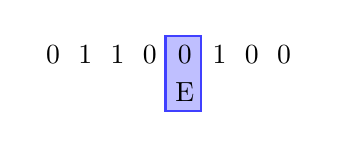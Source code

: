 \begin{tikzpicture}
    \matrix (m) at (0,0) [matrix of nodes] {
        0 & 1 & 1 & 0 & 0 & 1 & 0 & 0 \\
          &   &   &   & E &  \\
    };

    \begin{pgfonlayer}{background}
        \draw[draw=blue!75,fill=blue!25,thick] (m-2-5.south west) rectangle (m-1-5.north east);
    \end{pgfonlayer}
\end{tikzpicture}
